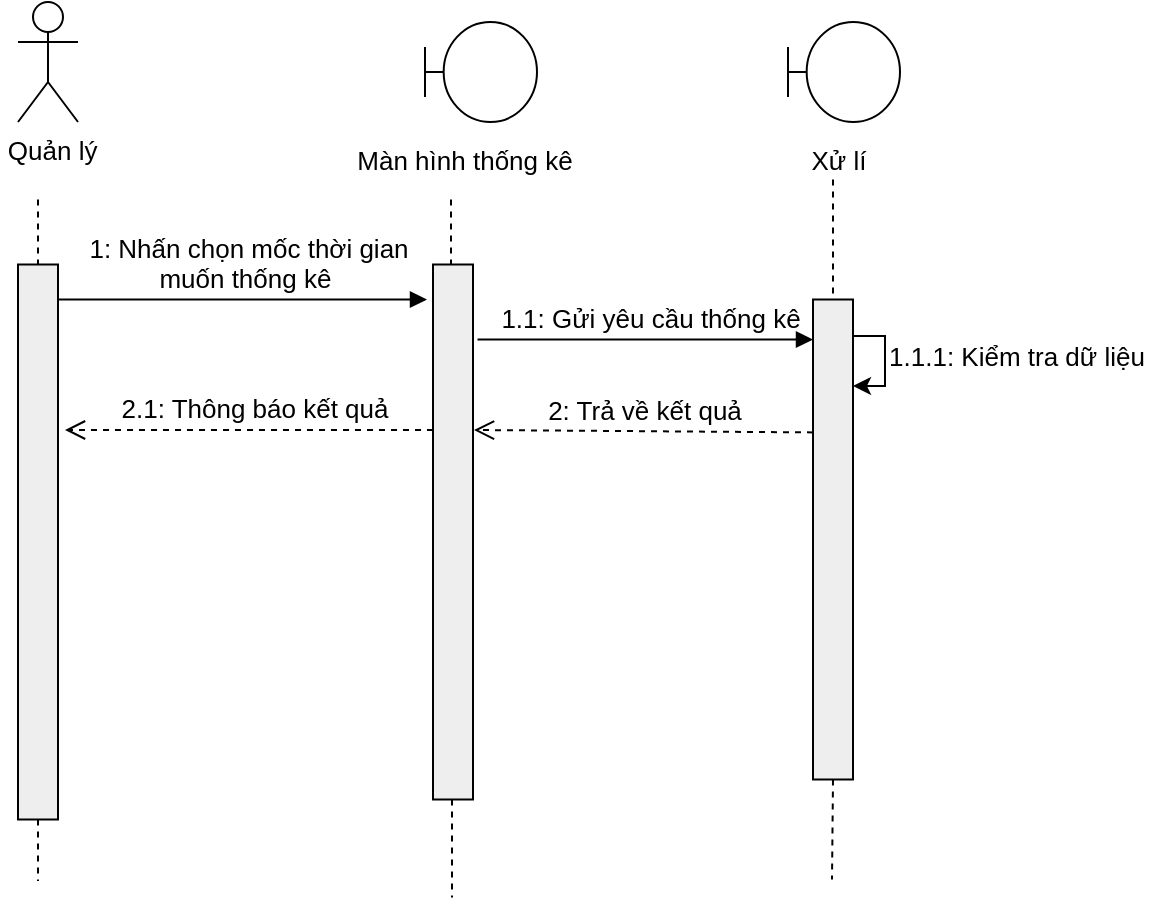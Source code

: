 <mxfile version="15.8.9" type="google"><diagram id="5WpXscJjpPInOUYjuGJ_" name="Page-1"><mxGraphModel dx="1171" dy="-1683" grid="0" gridSize="10" guides="1" tooltips="1" connect="1" arrows="1" fold="1" page="1" pageScale="1" pageWidth="1654" pageHeight="2336" math="0" shadow="0"><root><mxCell id="0"/><mxCell id="1" parent="0"/><mxCell id="-yR5mBslAyLxKDeK-NFT-1" value="" style="edgeStyle=none;html=1;dashed=1;endArrow=none;rounded=0;fontSize=13;" parent="1" edge="1"><mxGeometry x="1" relative="1" as="geometry"><mxPoint x="90" y="2651.25" as="targetPoint"/><mxPoint x="90" y="2558.75" as="sourcePoint"/></mxGeometry></mxCell><mxCell id="-yR5mBslAyLxKDeK-NFT-2" value="" style="shape=umlBoundary;whiteSpace=wrap;html=1;fontSize=13;" parent="1" vertex="1"><mxGeometry x="283.5" y="2470" width="56" height="50" as="geometry"/></mxCell><mxCell id="-yR5mBslAyLxKDeK-NFT-3" value="Màn hình thống kê" style="text;html=1;align=center;verticalAlign=middle;resizable=0;points=[];autosize=1;strokeColor=none;fillColor=none;fontSize=13;" parent="1" vertex="1"><mxGeometry x="244" y="2528.75" width="118" height="20" as="geometry"/></mxCell><mxCell id="-yR5mBslAyLxKDeK-NFT-4" value="" style="edgeStyle=none;html=1;dashed=1;endArrow=none;rounded=0;fontSize=13;" parent="1" edge="1"><mxGeometry x="1" relative="1" as="geometry"><mxPoint x="296.5" y="2598.75" as="targetPoint"/><mxPoint x="296.5" y="2558.75" as="sourcePoint"/></mxGeometry></mxCell><mxCell id="-yR5mBslAyLxKDeK-NFT-7" value="&amp;nbsp;Quản lý" style="shape=umlActor;verticalLabelPosition=bottom;verticalAlign=top;html=1;outlineConnect=0;fontSize=13;" parent="1" vertex="1"><mxGeometry x="80" y="2460" width="30" height="60" as="geometry"/></mxCell><mxCell id="-yR5mBslAyLxKDeK-NFT-8" value="" style="shape=umlBoundary;whiteSpace=wrap;html=1;fontSize=13;" parent="1" vertex="1"><mxGeometry x="465" y="2470" width="56" height="50" as="geometry"/></mxCell><mxCell id="-yR5mBslAyLxKDeK-NFT-9" value="Xử lí" style="text;html=1;align=center;verticalAlign=middle;resizable=0;points=[];autosize=1;strokeColor=none;fillColor=none;fontSize=13;" parent="1" vertex="1"><mxGeometry x="470" y="2528.75" width="40" height="20" as="geometry"/></mxCell><mxCell id="-yR5mBslAyLxKDeK-NFT-10" value="" style="shape=rect;html=1;fillColor=#eeeeee;fontSize=13;" parent="1" vertex="1"><mxGeometry x="80" y="2591.25" width="20" height="277.5" as="geometry"/></mxCell><mxCell id="-yR5mBslAyLxKDeK-NFT-11" value="" style="shape=rect;html=1;fillColor=#eeeeee;fontSize=13;" parent="1" vertex="1"><mxGeometry x="287.5" y="2591.25" width="20" height="267.5" as="geometry"/></mxCell><mxCell id="-yR5mBslAyLxKDeK-NFT-12" value="1: Nhấn chọn mốc thời gian&lt;br&gt;muốn thống kê&amp;nbsp;" style="html=1;verticalAlign=bottom;labelBackgroundColor=none;endArrow=block;endFill=1;endSize=6;align=center;rounded=0;fontSize=13;" parent="1" edge="1"><mxGeometry x="0.016" relative="1" as="geometry"><mxPoint x="100.5" y="2608.75" as="sourcePoint"/><mxPoint x="284.5" y="2608.75" as="targetPoint"/><mxPoint x="1" as="offset"/></mxGeometry></mxCell><mxCell id="-yR5mBslAyLxKDeK-NFT-13" value="" style="edgeStyle=none;html=1;dashed=1;endArrow=none;rounded=0;startArrow=none;entryX=0.5;entryY=0;entryDx=0;entryDy=0;fontSize=13;" parent="1" target="-yR5mBslAyLxKDeK-NFT-16" edge="1"><mxGeometry relative="1" as="geometry"><mxPoint x="487.5" y="2548.75" as="sourcePoint"/><mxPoint x="487.5" y="2598.75" as="targetPoint"/><Array as="points"/></mxGeometry></mxCell><mxCell id="-yR5mBslAyLxKDeK-NFT-14" value="" style="edgeStyle=none;html=1;dashed=1;endArrow=none;rounded=0;startArrow=none;fontSize=13;" parent="1" source="-yR5mBslAyLxKDeK-NFT-16" edge="1"><mxGeometry x="1" relative="1" as="geometry"><mxPoint x="487.5" y="2698.75" as="targetPoint"/></mxGeometry></mxCell><mxCell id="-yR5mBslAyLxKDeK-NFT-15" value="" style="edgeStyle=none;html=1;dashed=1;endArrow=none;rounded=0;fontSize=13;" parent="1" edge="1"><mxGeometry x="1" relative="1" as="geometry"><mxPoint x="487" y="2768.75" as="targetPoint"/><mxPoint x="487" y="2708.75" as="sourcePoint"/></mxGeometry></mxCell><mxCell id="-yR5mBslAyLxKDeK-NFT-16" value="" style="shape=rect;html=1;fillColor=#eeeeee;fontSize=13;" parent="1" vertex="1"><mxGeometry x="477.5" y="2608.75" width="20" height="240" as="geometry"/></mxCell><mxCell id="-yR5mBslAyLxKDeK-NFT-20" value="2.1: Thông báo kết quả" style="html=1;verticalAlign=bottom;endArrow=open;dashed=1;endSize=8;rounded=0;fontSize=13;" parent="1" edge="1"><mxGeometry x="-0.016" relative="1" as="geometry"><mxPoint x="287.5" y="2674" as="sourcePoint"/><mxPoint x="103.5" y="2674" as="targetPoint"/><mxPoint x="1" as="offset"/></mxGeometry></mxCell><mxCell id="-yR5mBslAyLxKDeK-NFT-21" value="1.1: Gửi yêu cầu thống kê" style="html=1;verticalAlign=bottom;labelBackgroundColor=none;endArrow=block;endFill=1;endSize=6;align=center;rounded=0;fontSize=13;" parent="1" edge="1"><mxGeometry x="0.016" relative="1" as="geometry"><mxPoint x="309.75" y="2628.75" as="sourcePoint"/><mxPoint x="477.5" y="2628.75" as="targetPoint"/><mxPoint x="1" as="offset"/></mxGeometry></mxCell><mxCell id="-yR5mBslAyLxKDeK-NFT-26" value="1.1.1: Kiểm tra dữ liệu" style="text;html=1;align=center;verticalAlign=middle;resizable=0;points=[];autosize=1;strokeColor=none;fillColor=none;fontSize=13;" parent="1" vertex="1"><mxGeometry x="510" y="2627" width="138" height="20" as="geometry"/></mxCell><mxCell id="-yR5mBslAyLxKDeK-NFT-27" style="edgeStyle=elbowEdgeStyle;rounded=0;orthogonalLoop=1;jettySize=auto;html=1;exitX=1;exitY=0.25;exitDx=0;exitDy=0;entryX=1;entryY=0.5;entryDx=0;entryDy=0;fontSize=13;" parent="1" edge="1"><mxGeometry relative="1" as="geometry"><Array as="points"><mxPoint x="513.5" y="2636"/></Array><mxPoint x="497.5" y="2627" as="sourcePoint"/><mxPoint x="497.5" y="2652" as="targetPoint"/></mxGeometry></mxCell><mxCell id="-yR5mBslAyLxKDeK-NFT-29" value="2: Trả về kết quả" style="html=1;verticalAlign=bottom;endArrow=open;dashed=1;endSize=8;rounded=0;exitX=-0.05;exitY=0.822;exitDx=0;exitDy=0;exitPerimeter=0;fontSize=13;" parent="1" edge="1"><mxGeometry relative="1" as="geometry"><mxPoint x="477.5" y="2675.2" as="sourcePoint"/><mxPoint x="308" y="2674" as="targetPoint"/></mxGeometry></mxCell><mxCell id="-yR5mBslAyLxKDeK-NFT-30" value="" style="edgeStyle=none;html=1;dashed=1;endArrow=none;rounded=0;fontSize=13;" parent="1" edge="1"><mxGeometry x="1" relative="1" as="geometry"><mxPoint x="297" y="2907.75" as="targetPoint"/><mxPoint x="297" y="2858.75" as="sourcePoint"/></mxGeometry></mxCell><mxCell id="-yR5mBslAyLxKDeK-NFT-34" value="" style="edgeStyle=none;html=1;dashed=1;endArrow=none;rounded=0;startArrow=none;entryX=0.5;entryY=0;entryDx=0;entryDy=0;exitX=0.5;exitY=1;exitDx=0;exitDy=0;fontSize=13;" parent="1" source="-yR5mBslAyLxKDeK-NFT-16" edge="1"><mxGeometry relative="1" as="geometry"><mxPoint x="486" y="2857.75" as="sourcePoint"/><mxPoint x="487" y="2898.75" as="targetPoint"/><Array as="points"/></mxGeometry></mxCell><mxCell id="-yR5mBslAyLxKDeK-NFT-45" value="" style="edgeStyle=none;html=1;dashed=1;endArrow=none;rounded=0;exitX=0.5;exitY=1;exitDx=0;exitDy=0;entryX=0.5;entryY=0;entryDx=0;entryDy=0;fontSize=13;" parent="1" source="-yR5mBslAyLxKDeK-NFT-10" edge="1"><mxGeometry x="1" relative="1" as="geometry"><mxPoint x="90" y="2899.5" as="targetPoint"/><mxPoint x="305" y="2868.75" as="sourcePoint"/></mxGeometry></mxCell></root></mxGraphModel></diagram></mxfile>